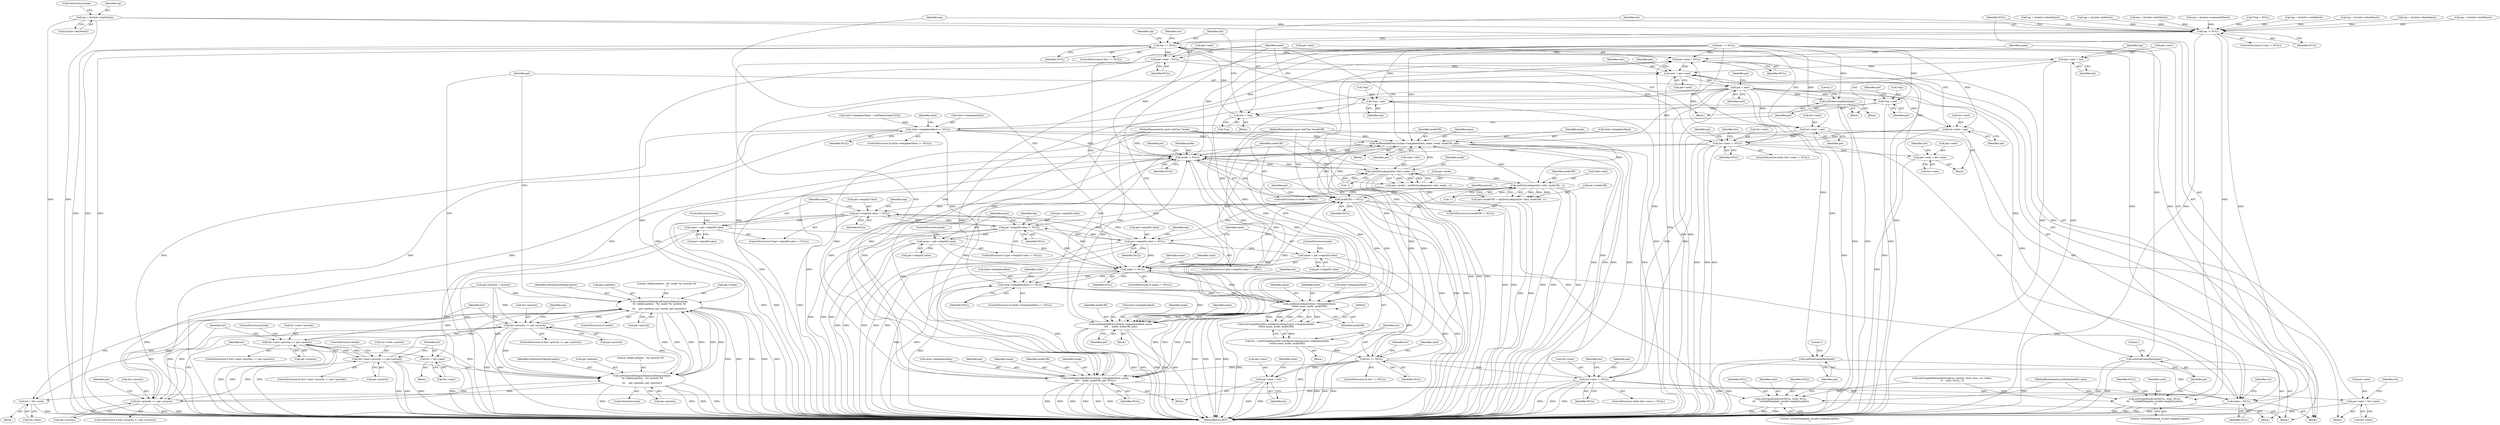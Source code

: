 digraph "0_Chrome_96dbafe288dbe2f0cc45fa3c39daf6d0c37acbab_23@pointer" {
"1000279" [label="(Call,top = &(style->keyMatch))"];
"1000509" [label="(Call,top != NULL)"];
"1000518" [label="(Call,list == NULL)"];
"1000176" [label="(Call,pat->next = NULL)"];
"1000171" [label="(Call,next = pat->next)"];
"1000623" [label="(Call,pat = next)"];
"1000303" [label="(Call,xsltFreeCompMatch(pat))"];
"1000406" [label="(Call,xsltFreeCompMatch(pat))"];
"1000411" [label="(Call,xmlHashAddEntry3(style->templatesHash, name, mode, modeURI, pat))"];
"1000186" [label="(Call,mode != NULL)"];
"1000193" [label="(Call,xmlDictLookup(style->dict, mode, -1))"];
"1000189" [label="(Call,pat->mode = xmlDictLookup(style->dict, mode, -1))"];
"1000601" [label="(Call,xsltGenericDebug(xsltGenericDebugContext,\n\t\t\t \"added pattern : '%s' mode '%s' priority %f\n\",\n\t\t\t     pat->pattern, pat->mode, pat->priority))"];
"1000448" [label="(Call,list->priority <= pat->priority)"];
"1000480" [label="(Call,list->next->priority <= pat->priority)"];
"1000560" [label="(Call,list->next->priority <= pat->priority)"];
"1000614" [label="(Call,xsltGenericDebug(xsltGenericDebugContext,\n\t\t\t \"added pattern : '%s' priority %f\n\",\n\t\t\t     pat->pattern, pat->priority))"];
"1000533" [label="(Call,list->priority <= pat->priority)"];
"1000208" [label="(Call,xmlDictLookup(style->dict, modeURI, -1))"];
"1000201" [label="(Call,modeURI != NULL)"];
"1000235" [label="(Call,pat->steps[0].value != NULL)"];
"1000244" [label="(Call,name = pat->steps[0].value)"];
"1000382" [label="(Call,name != NULL)"];
"1000387" [label="(Call,style->templatesHash == NULL)"];
"1000400" [label="(Call,style->templatesHash == NULL)"];
"1000181" [label="(Call,name = NULL)"];
"1000425" [label="(Call,xmlHashLookup3(style->templatesHash,\n\t\t\t\t\t\t\t name, mode, modeURI))"];
"1000423" [label="(Call,(xsltCompMatchPtr) xmlHashLookup3(style->templatesHash,\n\t\t\t\t\t\t\t name, mode, modeURI))"];
"1000421" [label="(Call,list = (xsltCompMatchPtr) xmlHashLookup3(style->templatesHash,\n\t\t\t\t\t\t\t name, mode, modeURI))"];
"1000433" [label="(Call,list == NULL)"];
"1000456" [label="(Call,pat->next = list)"];
"1000461" [label="(Call,xmlHashUpdateEntry3(style->templatesHash, name,\n\t\t\t\t\t    mode, modeURI, pat, NULL))"];
"1000473" [label="(Call,list->next != NULL)"];
"1000490" [label="(Call,list = list->next)"];
"1000495" [label="(Call,pat->next = list->next)"];
"1000437" [label="(Call,xmlHashAddEntry3(style->templatesHash, name,\n\t\t\t\t     mode, modeURI, pat))"];
"1000310" [label="(Call,pat->steps[0].value != NULL)"];
"1000319" [label="(Call,name = pat->steps[0].value)"];
"1000355" [label="(Call,pat->steps[0].value != NULL)"];
"1000364" [label="(Call,name = pat->steps[0].value)"];
"1000298" [label="(Call,xsltTransformError(NULL, style, NULL,\n\t\t\t     \"xsltAddTemplate: invalid compiled pattern\n\"))"];
"1000204" [label="(Call,pat->modeURI = xmlDictLookup(style->dict, modeURI, -1))"];
"1000502" [label="(Call,list->next = pat)"];
"1000553" [label="(Call,list->next != NULL)"];
"1000570" [label="(Call,list = list->next)"];
"1000575" [label="(Call,pat->next = list->next)"];
"1000522" [label="(Call,*top = pat)"];
"1000513" [label="(Call,list = *top)"];
"1000546" [label="(Call,*top = pat)"];
"1000582" [label="(Call,list->next = pat)"];
"1000594" [label="(Call,xsltFreeCompMatch(pat))"];
"1000526" [label="(Call,pat->next = NULL)"];
"1000541" [label="(Call,pat->next = list)"];
"1000589" [label="(Call,xsltTransformError(NULL, style, NULL,\n\t\t\t     \"xsltAddTemplate: invalid compiled pattern\n\"))"];
"1000457" [label="(Call,pat->next)"];
"1000205" [label="(Call,pat->modeURI)"];
"1000557" [label="(Identifier,NULL)"];
"1000600" [label="(Identifier,mode)"];
"1000148" [label="(Call,xsltCompilePatternInternal(cur->match, style->doc, cur->elem,\n \t\t    style, NULL, 1))"];
"1000592" [label="(Identifier,NULL)"];
"1000570" [label="(Call,list = list->next)"];
"1000217" [label="(Identifier,priority)"];
"1000185" [label="(ControlStructure,if (mode != NULL))"];
"1000429" [label="(Identifier,name)"];
"1000110" [label="(MethodParameterIn,const xmlChar *modeURI)"];
"1000615" [label="(Identifier,xsltGenericDebugContext)"];
"1000499" [label="(Call,list->next)"];
"1000387" [label="(Call,style->templatesHash == NULL)"];
"1000465" [label="(Identifier,name)"];
"1000169" [label="(Identifier,pat)"];
"1000345" [label="(Call,top = &(style->textMatch))"];
"1000320" [label="(Identifier,name)"];
"1000542" [label="(Call,pat->next)"];
"1000395" [label="(Identifier,style)"];
"1000593" [label="(Literal,\"xsltAddTemplate: invalid compiled pattern\n\")"];
"1000422" [label="(Identifier,list)"];
"1000461" [label="(Call,xmlHashUpdateEntry3(style->templatesHash, name,\n\t\t\t\t\t    mode, modeURI, pat, NULL))"];
"1000413" [label="(Identifier,style)"];
"1000307" [label="(Literal,1)"];
"1000543" [label="(Identifier,pat)"];
"1000509" [label="(Call,top != NULL)"];
"1000463" [label="(Identifier,style)"];
"1000521" [label="(Block,)"];
"1000625" [label="(Identifier,next)"];
"1000497" [label="(Identifier,pat)"];
"1000584" [label="(Identifier,list)"];
"1000354" [label="(ControlStructure,if (pat->steps[0].value != NULL))"];
"1000569" [label="(ControlStructure,break;)"];
"1000628" [label="(MethodReturn,RET)"];
"1000219" [label="(Call,pat->priority = priority)"];
"1000595" [label="(Identifier,pat)"];
"1000535" [label="(Identifier,list)"];
"1000186" [label="(Call,mode != NULL)"];
"1000374" [label="(Call,top = &(style->elemMatch))"];
"1000177" [label="(Call,pat->next)"];
"1000410" [label="(Literal,1)"];
"1000281" [label="(Call,&(style->keyMatch))"];
"1000602" [label="(Identifier,xsltGenericDebugContext)"];
"1000425" [label="(Call,xmlHashLookup3(style->templatesHash,\n\t\t\t\t\t\t\t name, mode, modeURI))"];
"1000555" [label="(Identifier,list)"];
"1000204" [label="(Call,pat->modeURI = xmlDictLookup(style->dict, modeURI, -1))"];
"1000404" [label="(Identifier,NULL)"];
"1000478" [label="(Block,)"];
"1000363" [label="(Identifier,NULL)"];
"1000614" [label="(Call,xsltGenericDebug(xsltGenericDebugContext,\n\t\t\t \"added pattern : '%s' priority %f\n\",\n\t\t\t     pat->pattern, pat->priority))"];
"1000329" [label="(Call,top = &(style->piMatch))"];
"1000107" [label="(MethodParameterIn,xsltStylesheetPtr style)"];
"1000572" [label="(Call,list->next)"];
"1000386" [label="(ControlStructure,if (style->templatesHash == NULL))"];
"1000525" [label="(Identifier,pat)"];
"1000392" [label="(Block,)"];
"1000384" [label="(Identifier,NULL)"];
"1000420" [label="(Block,)"];
"1000407" [label="(Identifier,pat)"];
"1000375" [label="(Identifier,top)"];
"1000613" [label="(ControlStructure,else)"];
"1000191" [label="(Identifier,pat)"];
"1000481" [label="(Call,list->next->priority)"];
"1000547" [label="(Call,*top)"];
"1000423" [label="(Call,(xsltCompMatchPtr) xmlHashLookup3(style->templatesHash,\n\t\t\t\t\t\t\t name, mode, modeURI))"];
"1000532" [label="(ControlStructure,if (list->priority <= pat->priority))"];
"1000172" [label="(Identifier,next)"];
"1000300" [label="(Identifier,style)"];
"1000458" [label="(Identifier,pat)"];
"1000571" [label="(Identifier,list)"];
"1000447" [label="(ControlStructure,if (list->priority <= pat->priority))"];
"1000579" [label="(Call,list->next)"];
"1000254" [label="(Call,top = &(style->attrMatch))"];
"1000624" [label="(Identifier,pat)"];
"1000190" [label="(Call,pat->mode)"];
"1000467" [label="(Identifier,modeURI)"];
"1000548" [label="(Identifier,top)"];
"1000512" [label="(Block,)"];
"1000558" [label="(Block,)"];
"1000589" [label="(Call,xsltTransformError(NULL, style, NULL,\n\t\t\t     \"xsltAddTemplate: invalid compiled pattern\n\"))"];
"1000193" [label="(Call,xmlDictLookup(style->dict, mode, -1))"];
"1000401" [label="(Call,style->templatesHash)"];
"1000321" [label="(Call,pat->steps[0].value)"];
"1000523" [label="(Call,*top)"];
"1000176" [label="(Call,pat->next = NULL)"];
"1000182" [label="(Identifier,name)"];
"1000617" [label="(Call,pat->pattern)"];
"1000203" [label="(Identifier,NULL)"];
"1000466" [label="(Identifier,mode)"];
"1000441" [label="(Identifier,name)"];
"1000526" [label="(Call,pat->next = NULL)"];
"1000236" [label="(Call,pat->steps[0].value)"];
"1000496" [label="(Call,pat->next)"];
"1000599" [label="(ControlStructure,if (mode))"];
"1000561" [label="(Call,list->next->priority)"];
"1000527" [label="(Call,pat->next)"];
"1000491" [label="(Identifier,list)"];
"1000432" [label="(ControlStructure,if (list == NULL))"];
"1000551" [label="(Block,)"];
"1000171" [label="(Call,next = pat->next)"];
"1000477" [label="(Identifier,NULL)"];
"1000433" [label="(Call,list == NULL)"];
"1000366" [label="(Call,pat->steps[0].value)"];
"1000510" [label="(Identifier,top)"];
"1000162" [label="(Call,pat == NULL)"];
"1000517" [label="(ControlStructure,if (list == NULL))"];
"1000437" [label="(Call,xmlHashAddEntry3(style->templatesHash, name,\n\t\t\t\t     mode, modeURI, pat))"];
"1000187" [label="(Identifier,mode)"];
"1000560" [label="(Call,list->next->priority <= pat->priority)"];
"1000200" [label="(ControlStructure,if (modeURI != NULL))"];
"1000590" [label="(Identifier,NULL)"];
"1000444" [label="(Identifier,pat)"];
"1000383" [label="(Identifier,name)"];
"1000299" [label="(Identifier,NULL)"];
"1000285" [label="(ControlStructure,break;)"];
"1000337" [label="(Call,top = &(style->commentMatch))"];
"1000566" [label="(Call,pat->priority)"];
"1000462" [label="(Call,style->templatesHash)"];
"1000232" [label="(Block,)"];
"1000382" [label="(Call,name != NULL)"];
"1000255" [label="(Identifier,top)"];
"1000456" [label="(Call,pat->next = list)"];
"1000393" [label="(Call,style->templatesHash = xmlHashCreate(1024))"];
"1000194" [label="(Call,style->dict)"];
"1000431" [label="(Identifier,modeURI)"];
"1000400" [label="(Call,style->templatesHash == NULL)"];
"1000474" [label="(Call,list->next)"];
"1000554" [label="(Call,list->next)"];
"1000417" [label="(Identifier,modeURI)"];
"1000601" [label="(Call,xsltGenericDebug(xsltGenericDebugContext,\n\t\t\t \"added pattern : '%s' mode '%s' priority %f\n\",\n\t\t\t     pat->pattern, pat->mode, pat->priority))"];
"1000430" [label="(Identifier,mode)"];
"1000415" [label="(Identifier,name)"];
"1000502" [label="(Call,list->next = pat)"];
"1000188" [label="(Identifier,NULL)"];
"1000197" [label="(Identifier,mode)"];
"1000479" [label="(ControlStructure,if (list->next->priority <= pat->priority))"];
"1000553" [label="(Call,list->next != NULL)"];
"1000616" [label="(Literal,\"added pattern : '%s' priority %f\n\")"];
"1000280" [label="(Identifier,top)"];
"1000443" [label="(Identifier,modeURI)"];
"1000234" [label="(ControlStructure,if (pat->steps[0].value != NULL))"];
"1000552" [label="(ControlStructure,while (list->next != NULL))"];
"1000533" [label="(Call,list->priority <= pat->priority)"];
"1000577" [label="(Identifier,pat)"];
"1000416" [label="(Identifier,mode)"];
"1000486" [label="(Call,pat->priority)"];
"1000330" [label="(Identifier,top)"];
"1000610" [label="(Call,pat->priority)"];
"1000515" [label="(Call,*top)"];
"1000506" [label="(Identifier,pat)"];
"1000508" [label="(ControlStructure,if (top != NULL))"];
"1000604" [label="(Call,pat->pattern)"];
"1000520" [label="(Identifier,NULL)"];
"1000298" [label="(Call,xsltTransformError(NULL, style, NULL,\n\t\t\t     \"xsltAddTemplate: invalid compiled pattern\n\"))"];
"1000301" [label="(Identifier,NULL)"];
"1000518" [label="(Call,list == NULL)"];
"1000170" [label="(Block,)"];
"1000206" [label="(Identifier,pat)"];
"1000503" [label="(Call,list->next)"];
"1000389" [label="(Identifier,style)"];
"1000583" [label="(Call,list->next)"];
"1000541" [label="(Call,pat->next = list)"];
"1000471" [label="(Block,)"];
"1000209" [label="(Call,style->dict)"];
"1000575" [label="(Call,pat->next = list->next)"];
"1000411" [label="(Call,xmlHashAddEntry3(style->templatesHash, name, mode, modeURI, pat))"];
"1000235" [label="(Call,pat->steps[0].value != NULL)"];
"1000563" [label="(Identifier,list)"];
"1000549" [label="(Identifier,pat)"];
"1000181" [label="(Call,name = NULL)"];
"1000180" [label="(Identifier,NULL)"];
"1000546" [label="(Call,*top = pat)"];
"1000620" [label="(Call,pat->priority)"];
"1000244" [label="(Call,name = pat->steps[0].value)"];
"1000243" [label="(Identifier,NULL)"];
"1000335" [label="(ControlStructure,break;)"];
"1000449" [label="(Call,list->priority)"];
"1000116" [label="(Call,**top = NULL)"];
"1000439" [label="(Identifier,style)"];
"1000436" [label="(Block,)"];
"1000173" [label="(Call,pat->next)"];
"1000356" [label="(Call,pat->steps[0].value)"];
"1000530" [label="(Identifier,NULL)"];
"1000381" [label="(ControlStructure,if (name != NULL))"];
"1000412" [label="(Call,style->templatesHash)"];
"1000455" [label="(Block,)"];
"1000319" [label="(Call,name = pat->steps[0].value)"];
"1000198" [label="(Call,-1)"];
"1000586" [label="(Identifier,pat)"];
"1000495" [label="(Call,pat->next = list->next)"];
"1000623" [label="(Call,pat = next)"];
"1000468" [label="(Identifier,pat)"];
"1000469" [label="(Identifier,NULL)"];
"1000391" [label="(Identifier,NULL)"];
"1000490" [label="(Call,list = list->next)"];
"1000279" [label="(Call,top = &(style->keyMatch))"];
"1000519" [label="(Identifier,list)"];
"1000421" [label="(Call,list = (xsltCompMatchPtr) xmlHashLookup3(style->templatesHash,\n\t\t\t\t\t\t\t name, mode, modeURI))"];
"1000434" [label="(Identifier,list)"];
"1000598" [label="(Literal,1)"];
"1000201" [label="(Call,modeURI != NULL)"];
"1000189" [label="(Call,pat->mode = xmlDictLookup(style->dict, mode, -1))"];
"1000260" [label="(ControlStructure,break;)"];
"1000399" [label="(ControlStructure,if (style->templatesHash == NULL))"];
"1000448" [label="(Call,list->priority <= pat->priority)"];
"1000246" [label="(Call,pat->steps[0].value)"];
"1000438" [label="(Call,style->templatesHash)"];
"1000309" [label="(ControlStructure,if (pat->steps[0].value != NULL))"];
"1000524" [label="(Identifier,top)"];
"1000245" [label="(Identifier,name)"];
"1000450" [label="(Identifier,list)"];
"1000380" [label="(ControlStructure,break;)"];
"1000528" [label="(Identifier,pat)"];
"1000208" [label="(Call,xmlDictLookup(style->dict, modeURI, -1))"];
"1000559" [label="(ControlStructure,if (list->next->priority <= pat->priority))"];
"1000603" [label="(Literal,\"added pattern : '%s' mode '%s' priority %f\n\")"];
"1000318" [label="(Identifier,NULL)"];
"1000109" [label="(MethodParameterIn,const xmlChar *mode)"];
"1000489" [label="(ControlStructure,break;)"];
"1000365" [label="(Identifier,name)"];
"1000426" [label="(Call,style->templatesHash)"];
"1000504" [label="(Identifier,list)"];
"1000302" [label="(Literal,\"xsltAddTemplate: invalid compiled pattern\n\")"];
"1000475" [label="(Identifier,list)"];
"1000271" [label="(Call,top = &(style->rootMatch))"];
"1000364" [label="(Call,name = pat->steps[0].value)"];
"1000588" [label="(Block,)"];
"1000483" [label="(Identifier,list)"];
"1000472" [label="(ControlStructure,while (list->next != NULL))"];
"1000522" [label="(Call,*top = pat)"];
"1000311" [label="(Call,pat->steps[0].value)"];
"1000202" [label="(Identifier,modeURI)"];
"1000355" [label="(Call,pat->steps[0].value != NULL)"];
"1000406" [label="(Call,xsltFreeCompMatch(pat))"];
"1000178" [label="(Identifier,pat)"];
"1000537" [label="(Call,pat->priority)"];
"1000514" [label="(Identifier,list)"];
"1000452" [label="(Call,pat->priority)"];
"1000213" [label="(Call,-1)"];
"1000405" [label="(Block,)"];
"1000607" [label="(Call,pat->mode)"];
"1000545" [label="(Identifier,list)"];
"1000473" [label="(Call,list->next != NULL)"];
"1000435" [label="(Identifier,NULL)"];
"1000594" [label="(Call,xsltFreeCompMatch(pat))"];
"1000388" [label="(Call,style->templatesHash)"];
"1000442" [label="(Identifier,mode)"];
"1000591" [label="(Identifier,style)"];
"1000289" [label="(Call,top = &(style->elemMatch))"];
"1000534" [label="(Call,list->priority)"];
"1000212" [label="(Identifier,modeURI)"];
"1000540" [label="(Block,)"];
"1000460" [label="(Identifier,list)"];
"1000310" [label="(Call,pat->steps[0].value != NULL)"];
"1000492" [label="(Call,list->next)"];
"1000303" [label="(Call,xsltFreeCompMatch(pat))"];
"1000304" [label="(Identifier,pat)"];
"1000480" [label="(Call,list->next->priority <= pat->priority)"];
"1000263" [label="(Call,top = &(style->elemMatch))"];
"1000184" [label="(Identifier,cur)"];
"1000576" [label="(Call,pat->next)"];
"1000511" [label="(Identifier,NULL)"];
"1000183" [label="(Identifier,NULL)"];
"1000513" [label="(Call,list = *top)"];
"1000418" [label="(Identifier,pat)"];
"1000582" [label="(Call,list->next = pat)"];
"1000279" -> "1000232"  [label="AST: "];
"1000279" -> "1000281"  [label="CFG: "];
"1000280" -> "1000279"  [label="AST: "];
"1000281" -> "1000279"  [label="AST: "];
"1000285" -> "1000279"  [label="CFG: "];
"1000279" -> "1000628"  [label="DDG: "];
"1000279" -> "1000628"  [label="DDG: "];
"1000279" -> "1000509"  [label="DDG: "];
"1000509" -> "1000508"  [label="AST: "];
"1000509" -> "1000511"  [label="CFG: "];
"1000510" -> "1000509"  [label="AST: "];
"1000511" -> "1000509"  [label="AST: "];
"1000514" -> "1000509"  [label="CFG: "];
"1000590" -> "1000509"  [label="CFG: "];
"1000509" -> "1000628"  [label="DDG: "];
"1000509" -> "1000628"  [label="DDG: "];
"1000116" -> "1000509"  [label="DDG: "];
"1000374" -> "1000509"  [label="DDG: "];
"1000254" -> "1000509"  [label="DDG: "];
"1000329" -> "1000509"  [label="DDG: "];
"1000289" -> "1000509"  [label="DDG: "];
"1000263" -> "1000509"  [label="DDG: "];
"1000337" -> "1000509"  [label="DDG: "];
"1000345" -> "1000509"  [label="DDG: "];
"1000271" -> "1000509"  [label="DDG: "];
"1000382" -> "1000509"  [label="DDG: "];
"1000509" -> "1000518"  [label="DDG: "];
"1000509" -> "1000589"  [label="DDG: "];
"1000518" -> "1000517"  [label="AST: "];
"1000518" -> "1000520"  [label="CFG: "];
"1000519" -> "1000518"  [label="AST: "];
"1000520" -> "1000518"  [label="AST: "];
"1000524" -> "1000518"  [label="CFG: "];
"1000535" -> "1000518"  [label="CFG: "];
"1000518" -> "1000628"  [label="DDG: "];
"1000518" -> "1000628"  [label="DDG: "];
"1000518" -> "1000628"  [label="DDG: "];
"1000518" -> "1000176"  [label="DDG: "];
"1000518" -> "1000181"  [label="DDG: "];
"1000518" -> "1000186"  [label="DDG: "];
"1000513" -> "1000518"  [label="DDG: "];
"1000518" -> "1000526"  [label="DDG: "];
"1000518" -> "1000541"  [label="DDG: "];
"1000518" -> "1000553"  [label="DDG: "];
"1000176" -> "1000170"  [label="AST: "];
"1000176" -> "1000180"  [label="CFG: "];
"1000177" -> "1000176"  [label="AST: "];
"1000180" -> "1000176"  [label="AST: "];
"1000182" -> "1000176"  [label="CFG: "];
"1000176" -> "1000628"  [label="DDG: "];
"1000176" -> "1000171"  [label="DDG: "];
"1000162" -> "1000176"  [label="DDG: "];
"1000553" -> "1000176"  [label="DDG: "];
"1000400" -> "1000176"  [label="DDG: "];
"1000433" -> "1000176"  [label="DDG: "];
"1000461" -> "1000176"  [label="DDG: "];
"1000473" -> "1000176"  [label="DDG: "];
"1000171" -> "1000170"  [label="AST: "];
"1000171" -> "1000173"  [label="CFG: "];
"1000172" -> "1000171"  [label="AST: "];
"1000173" -> "1000171"  [label="AST: "];
"1000178" -> "1000171"  [label="CFG: "];
"1000171" -> "1000628"  [label="DDG: "];
"1000456" -> "1000171"  [label="DDG: "];
"1000495" -> "1000171"  [label="DDG: "];
"1000541" -> "1000171"  [label="DDG: "];
"1000526" -> "1000171"  [label="DDG: "];
"1000575" -> "1000171"  [label="DDG: "];
"1000171" -> "1000623"  [label="DDG: "];
"1000623" -> "1000170"  [label="AST: "];
"1000623" -> "1000625"  [label="CFG: "];
"1000624" -> "1000623"  [label="AST: "];
"1000625" -> "1000623"  [label="AST: "];
"1000169" -> "1000623"  [label="CFG: "];
"1000623" -> "1000628"  [label="DDG: "];
"1000623" -> "1000628"  [label="DDG: "];
"1000623" -> "1000303"  [label="DDG: "];
"1000623" -> "1000406"  [label="DDG: "];
"1000623" -> "1000411"  [label="DDG: "];
"1000623" -> "1000437"  [label="DDG: "];
"1000623" -> "1000461"  [label="DDG: "];
"1000623" -> "1000502"  [label="DDG: "];
"1000623" -> "1000522"  [label="DDG: "];
"1000623" -> "1000546"  [label="DDG: "];
"1000623" -> "1000582"  [label="DDG: "];
"1000623" -> "1000594"  [label="DDG: "];
"1000303" -> "1000232"  [label="AST: "];
"1000303" -> "1000304"  [label="CFG: "];
"1000304" -> "1000303"  [label="AST: "];
"1000307" -> "1000303"  [label="CFG: "];
"1000303" -> "1000628"  [label="DDG: "];
"1000303" -> "1000628"  [label="DDG: "];
"1000162" -> "1000303"  [label="DDG: "];
"1000406" -> "1000405"  [label="AST: "];
"1000406" -> "1000407"  [label="CFG: "];
"1000407" -> "1000406"  [label="AST: "];
"1000410" -> "1000406"  [label="CFG: "];
"1000406" -> "1000628"  [label="DDG: "];
"1000406" -> "1000628"  [label="DDG: "];
"1000162" -> "1000406"  [label="DDG: "];
"1000411" -> "1000392"  [label="AST: "];
"1000411" -> "1000418"  [label="CFG: "];
"1000412" -> "1000411"  [label="AST: "];
"1000415" -> "1000411"  [label="AST: "];
"1000416" -> "1000411"  [label="AST: "];
"1000417" -> "1000411"  [label="AST: "];
"1000418" -> "1000411"  [label="AST: "];
"1000600" -> "1000411"  [label="CFG: "];
"1000411" -> "1000628"  [label="DDG: "];
"1000411" -> "1000628"  [label="DDG: "];
"1000411" -> "1000628"  [label="DDG: "];
"1000411" -> "1000628"  [label="DDG: "];
"1000411" -> "1000628"  [label="DDG: "];
"1000411" -> "1000186"  [label="DDG: "];
"1000411" -> "1000201"  [label="DDG: "];
"1000411" -> "1000387"  [label="DDG: "];
"1000400" -> "1000411"  [label="DDG: "];
"1000382" -> "1000411"  [label="DDG: "];
"1000186" -> "1000411"  [label="DDG: "];
"1000193" -> "1000411"  [label="DDG: "];
"1000109" -> "1000411"  [label="DDG: "];
"1000208" -> "1000411"  [label="DDG: "];
"1000201" -> "1000411"  [label="DDG: "];
"1000110" -> "1000411"  [label="DDG: "];
"1000162" -> "1000411"  [label="DDG: "];
"1000186" -> "1000185"  [label="AST: "];
"1000186" -> "1000188"  [label="CFG: "];
"1000187" -> "1000186"  [label="AST: "];
"1000188" -> "1000186"  [label="AST: "];
"1000191" -> "1000186"  [label="CFG: "];
"1000202" -> "1000186"  [label="CFG: "];
"1000186" -> "1000628"  [label="DDG: "];
"1000186" -> "1000628"  [label="DDG: "];
"1000437" -> "1000186"  [label="DDG: "];
"1000193" -> "1000186"  [label="DDG: "];
"1000425" -> "1000186"  [label="DDG: "];
"1000461" -> "1000186"  [label="DDG: "];
"1000461" -> "1000186"  [label="DDG: "];
"1000109" -> "1000186"  [label="DDG: "];
"1000162" -> "1000186"  [label="DDG: "];
"1000553" -> "1000186"  [label="DDG: "];
"1000400" -> "1000186"  [label="DDG: "];
"1000433" -> "1000186"  [label="DDG: "];
"1000473" -> "1000186"  [label="DDG: "];
"1000186" -> "1000193"  [label="DDG: "];
"1000186" -> "1000201"  [label="DDG: "];
"1000186" -> "1000425"  [label="DDG: "];
"1000193" -> "1000189"  [label="AST: "];
"1000193" -> "1000198"  [label="CFG: "];
"1000194" -> "1000193"  [label="AST: "];
"1000197" -> "1000193"  [label="AST: "];
"1000198" -> "1000193"  [label="AST: "];
"1000189" -> "1000193"  [label="CFG: "];
"1000193" -> "1000628"  [label="DDG: "];
"1000193" -> "1000628"  [label="DDG: "];
"1000193" -> "1000628"  [label="DDG: "];
"1000193" -> "1000189"  [label="DDG: "];
"1000193" -> "1000189"  [label="DDG: "];
"1000193" -> "1000189"  [label="DDG: "];
"1000208" -> "1000193"  [label="DDG: "];
"1000109" -> "1000193"  [label="DDG: "];
"1000198" -> "1000193"  [label="DDG: "];
"1000193" -> "1000208"  [label="DDG: "];
"1000193" -> "1000425"  [label="DDG: "];
"1000189" -> "1000185"  [label="AST: "];
"1000190" -> "1000189"  [label="AST: "];
"1000202" -> "1000189"  [label="CFG: "];
"1000189" -> "1000628"  [label="DDG: "];
"1000189" -> "1000628"  [label="DDG: "];
"1000189" -> "1000601"  [label="DDG: "];
"1000601" -> "1000599"  [label="AST: "];
"1000601" -> "1000610"  [label="CFG: "];
"1000602" -> "1000601"  [label="AST: "];
"1000603" -> "1000601"  [label="AST: "];
"1000604" -> "1000601"  [label="AST: "];
"1000607" -> "1000601"  [label="AST: "];
"1000610" -> "1000601"  [label="AST: "];
"1000624" -> "1000601"  [label="CFG: "];
"1000601" -> "1000628"  [label="DDG: "];
"1000601" -> "1000628"  [label="DDG: "];
"1000601" -> "1000628"  [label="DDG: "];
"1000601" -> "1000628"  [label="DDG: "];
"1000601" -> "1000628"  [label="DDG: "];
"1000601" -> "1000448"  [label="DDG: "];
"1000601" -> "1000533"  [label="DDG: "];
"1000614" -> "1000601"  [label="DDG: "];
"1000614" -> "1000601"  [label="DDG: "];
"1000614" -> "1000601"  [label="DDG: "];
"1000480" -> "1000601"  [label="DDG: "];
"1000560" -> "1000601"  [label="DDG: "];
"1000448" -> "1000601"  [label="DDG: "];
"1000219" -> "1000601"  [label="DDG: "];
"1000533" -> "1000601"  [label="DDG: "];
"1000601" -> "1000614"  [label="DDG: "];
"1000601" -> "1000614"  [label="DDG: "];
"1000601" -> "1000614"  [label="DDG: "];
"1000448" -> "1000447"  [label="AST: "];
"1000448" -> "1000452"  [label="CFG: "];
"1000449" -> "1000448"  [label="AST: "];
"1000452" -> "1000448"  [label="AST: "];
"1000458" -> "1000448"  [label="CFG: "];
"1000475" -> "1000448"  [label="CFG: "];
"1000448" -> "1000628"  [label="DDG: "];
"1000448" -> "1000628"  [label="DDG: "];
"1000533" -> "1000448"  [label="DDG: "];
"1000219" -> "1000448"  [label="DDG: "];
"1000614" -> "1000448"  [label="DDG: "];
"1000448" -> "1000480"  [label="DDG: "];
"1000448" -> "1000533"  [label="DDG: "];
"1000448" -> "1000614"  [label="DDG: "];
"1000480" -> "1000479"  [label="AST: "];
"1000480" -> "1000486"  [label="CFG: "];
"1000481" -> "1000480"  [label="AST: "];
"1000486" -> "1000480"  [label="AST: "];
"1000489" -> "1000480"  [label="CFG: "];
"1000491" -> "1000480"  [label="CFG: "];
"1000480" -> "1000628"  [label="DDG: "];
"1000480" -> "1000628"  [label="DDG: "];
"1000480" -> "1000628"  [label="DDG: "];
"1000560" -> "1000480"  [label="DDG: "];
"1000480" -> "1000560"  [label="DDG: "];
"1000480" -> "1000614"  [label="DDG: "];
"1000560" -> "1000559"  [label="AST: "];
"1000560" -> "1000566"  [label="CFG: "];
"1000561" -> "1000560"  [label="AST: "];
"1000566" -> "1000560"  [label="AST: "];
"1000569" -> "1000560"  [label="CFG: "];
"1000571" -> "1000560"  [label="CFG: "];
"1000560" -> "1000628"  [label="DDG: "];
"1000560" -> "1000628"  [label="DDG: "];
"1000560" -> "1000628"  [label="DDG: "];
"1000533" -> "1000560"  [label="DDG: "];
"1000560" -> "1000614"  [label="DDG: "];
"1000614" -> "1000613"  [label="AST: "];
"1000614" -> "1000620"  [label="CFG: "];
"1000615" -> "1000614"  [label="AST: "];
"1000616" -> "1000614"  [label="AST: "];
"1000617" -> "1000614"  [label="AST: "];
"1000620" -> "1000614"  [label="AST: "];
"1000624" -> "1000614"  [label="CFG: "];
"1000614" -> "1000628"  [label="DDG: "];
"1000614" -> "1000628"  [label="DDG: "];
"1000614" -> "1000628"  [label="DDG: "];
"1000614" -> "1000628"  [label="DDG: "];
"1000614" -> "1000533"  [label="DDG: "];
"1000219" -> "1000614"  [label="DDG: "];
"1000533" -> "1000614"  [label="DDG: "];
"1000533" -> "1000532"  [label="AST: "];
"1000533" -> "1000537"  [label="CFG: "];
"1000534" -> "1000533"  [label="AST: "];
"1000537" -> "1000533"  [label="AST: "];
"1000543" -> "1000533"  [label="CFG: "];
"1000555" -> "1000533"  [label="CFG: "];
"1000533" -> "1000628"  [label="DDG: "];
"1000533" -> "1000628"  [label="DDG: "];
"1000219" -> "1000533"  [label="DDG: "];
"1000208" -> "1000204"  [label="AST: "];
"1000208" -> "1000213"  [label="CFG: "];
"1000209" -> "1000208"  [label="AST: "];
"1000212" -> "1000208"  [label="AST: "];
"1000213" -> "1000208"  [label="AST: "];
"1000204" -> "1000208"  [label="CFG: "];
"1000208" -> "1000628"  [label="DDG: "];
"1000208" -> "1000628"  [label="DDG: "];
"1000208" -> "1000628"  [label="DDG: "];
"1000208" -> "1000201"  [label="DDG: "];
"1000208" -> "1000204"  [label="DDG: "];
"1000208" -> "1000204"  [label="DDG: "];
"1000208" -> "1000204"  [label="DDG: "];
"1000201" -> "1000208"  [label="DDG: "];
"1000110" -> "1000208"  [label="DDG: "];
"1000213" -> "1000208"  [label="DDG: "];
"1000208" -> "1000425"  [label="DDG: "];
"1000201" -> "1000200"  [label="AST: "];
"1000201" -> "1000203"  [label="CFG: "];
"1000202" -> "1000201"  [label="AST: "];
"1000203" -> "1000201"  [label="AST: "];
"1000206" -> "1000201"  [label="CFG: "];
"1000217" -> "1000201"  [label="CFG: "];
"1000201" -> "1000628"  [label="DDG: "];
"1000201" -> "1000628"  [label="DDG: "];
"1000201" -> "1000628"  [label="DDG: "];
"1000437" -> "1000201"  [label="DDG: "];
"1000461" -> "1000201"  [label="DDG: "];
"1000425" -> "1000201"  [label="DDG: "];
"1000110" -> "1000201"  [label="DDG: "];
"1000201" -> "1000235"  [label="DDG: "];
"1000201" -> "1000298"  [label="DDG: "];
"1000201" -> "1000310"  [label="DDG: "];
"1000201" -> "1000355"  [label="DDG: "];
"1000201" -> "1000382"  [label="DDG: "];
"1000201" -> "1000425"  [label="DDG: "];
"1000235" -> "1000234"  [label="AST: "];
"1000235" -> "1000243"  [label="CFG: "];
"1000236" -> "1000235"  [label="AST: "];
"1000243" -> "1000235"  [label="AST: "];
"1000245" -> "1000235"  [label="CFG: "];
"1000255" -> "1000235"  [label="CFG: "];
"1000235" -> "1000628"  [label="DDG: "];
"1000235" -> "1000628"  [label="DDG: "];
"1000235" -> "1000628"  [label="DDG: "];
"1000355" -> "1000235"  [label="DDG: "];
"1000310" -> "1000235"  [label="DDG: "];
"1000235" -> "1000244"  [label="DDG: "];
"1000235" -> "1000310"  [label="DDG: "];
"1000235" -> "1000355"  [label="DDG: "];
"1000235" -> "1000382"  [label="DDG: "];
"1000244" -> "1000234"  [label="AST: "];
"1000244" -> "1000246"  [label="CFG: "];
"1000245" -> "1000244"  [label="AST: "];
"1000246" -> "1000244"  [label="AST: "];
"1000260" -> "1000244"  [label="CFG: "];
"1000244" -> "1000628"  [label="DDG: "];
"1000244" -> "1000628"  [label="DDG: "];
"1000244" -> "1000382"  [label="DDG: "];
"1000382" -> "1000381"  [label="AST: "];
"1000382" -> "1000384"  [label="CFG: "];
"1000383" -> "1000382"  [label="AST: "];
"1000384" -> "1000382"  [label="AST: "];
"1000389" -> "1000382"  [label="CFG: "];
"1000510" -> "1000382"  [label="CFG: "];
"1000382" -> "1000628"  [label="DDG: "];
"1000382" -> "1000628"  [label="DDG: "];
"1000181" -> "1000382"  [label="DDG: "];
"1000364" -> "1000382"  [label="DDG: "];
"1000319" -> "1000382"  [label="DDG: "];
"1000310" -> "1000382"  [label="DDG: "];
"1000355" -> "1000382"  [label="DDG: "];
"1000382" -> "1000387"  [label="DDG: "];
"1000382" -> "1000425"  [label="DDG: "];
"1000387" -> "1000386"  [label="AST: "];
"1000387" -> "1000391"  [label="CFG: "];
"1000388" -> "1000387"  [label="AST: "];
"1000391" -> "1000387"  [label="AST: "];
"1000395" -> "1000387"  [label="CFG: "];
"1000422" -> "1000387"  [label="CFG: "];
"1000387" -> "1000628"  [label="DDG: "];
"1000437" -> "1000387"  [label="DDG: "];
"1000425" -> "1000387"  [label="DDG: "];
"1000461" -> "1000387"  [label="DDG: "];
"1000387" -> "1000400"  [label="DDG: "];
"1000387" -> "1000425"  [label="DDG: "];
"1000387" -> "1000433"  [label="DDG: "];
"1000400" -> "1000399"  [label="AST: "];
"1000400" -> "1000404"  [label="CFG: "];
"1000401" -> "1000400"  [label="AST: "];
"1000404" -> "1000400"  [label="AST: "];
"1000407" -> "1000400"  [label="CFG: "];
"1000413" -> "1000400"  [label="CFG: "];
"1000400" -> "1000628"  [label="DDG: "];
"1000400" -> "1000628"  [label="DDG: "];
"1000400" -> "1000628"  [label="DDG: "];
"1000400" -> "1000181"  [label="DDG: "];
"1000393" -> "1000400"  [label="DDG: "];
"1000181" -> "1000170"  [label="AST: "];
"1000181" -> "1000183"  [label="CFG: "];
"1000182" -> "1000181"  [label="AST: "];
"1000183" -> "1000181"  [label="AST: "];
"1000184" -> "1000181"  [label="CFG: "];
"1000181" -> "1000628"  [label="DDG: "];
"1000162" -> "1000181"  [label="DDG: "];
"1000553" -> "1000181"  [label="DDG: "];
"1000433" -> "1000181"  [label="DDG: "];
"1000461" -> "1000181"  [label="DDG: "];
"1000473" -> "1000181"  [label="DDG: "];
"1000425" -> "1000423"  [label="AST: "];
"1000425" -> "1000431"  [label="CFG: "];
"1000426" -> "1000425"  [label="AST: "];
"1000429" -> "1000425"  [label="AST: "];
"1000430" -> "1000425"  [label="AST: "];
"1000431" -> "1000425"  [label="AST: "];
"1000423" -> "1000425"  [label="CFG: "];
"1000425" -> "1000628"  [label="DDG: "];
"1000425" -> "1000628"  [label="DDG: "];
"1000425" -> "1000628"  [label="DDG: "];
"1000425" -> "1000628"  [label="DDG: "];
"1000425" -> "1000423"  [label="DDG: "];
"1000425" -> "1000423"  [label="DDG: "];
"1000425" -> "1000423"  [label="DDG: "];
"1000425" -> "1000423"  [label="DDG: "];
"1000109" -> "1000425"  [label="DDG: "];
"1000110" -> "1000425"  [label="DDG: "];
"1000425" -> "1000437"  [label="DDG: "];
"1000425" -> "1000437"  [label="DDG: "];
"1000425" -> "1000437"  [label="DDG: "];
"1000425" -> "1000437"  [label="DDG: "];
"1000425" -> "1000461"  [label="DDG: "];
"1000425" -> "1000461"  [label="DDG: "];
"1000425" -> "1000461"  [label="DDG: "];
"1000425" -> "1000461"  [label="DDG: "];
"1000423" -> "1000421"  [label="AST: "];
"1000424" -> "1000423"  [label="AST: "];
"1000421" -> "1000423"  [label="CFG: "];
"1000423" -> "1000628"  [label="DDG: "];
"1000423" -> "1000421"  [label="DDG: "];
"1000421" -> "1000420"  [label="AST: "];
"1000422" -> "1000421"  [label="AST: "];
"1000434" -> "1000421"  [label="CFG: "];
"1000421" -> "1000628"  [label="DDG: "];
"1000421" -> "1000433"  [label="DDG: "];
"1000433" -> "1000432"  [label="AST: "];
"1000433" -> "1000435"  [label="CFG: "];
"1000434" -> "1000433"  [label="AST: "];
"1000435" -> "1000433"  [label="AST: "];
"1000439" -> "1000433"  [label="CFG: "];
"1000450" -> "1000433"  [label="CFG: "];
"1000433" -> "1000628"  [label="DDG: "];
"1000433" -> "1000628"  [label="DDG: "];
"1000433" -> "1000628"  [label="DDG: "];
"1000433" -> "1000456"  [label="DDG: "];
"1000433" -> "1000461"  [label="DDG: "];
"1000433" -> "1000473"  [label="DDG: "];
"1000456" -> "1000455"  [label="AST: "];
"1000456" -> "1000460"  [label="CFG: "];
"1000457" -> "1000456"  [label="AST: "];
"1000460" -> "1000456"  [label="AST: "];
"1000463" -> "1000456"  [label="CFG: "];
"1000456" -> "1000628"  [label="DDG: "];
"1000456" -> "1000628"  [label="DDG: "];
"1000461" -> "1000455"  [label="AST: "];
"1000461" -> "1000469"  [label="CFG: "];
"1000462" -> "1000461"  [label="AST: "];
"1000465" -> "1000461"  [label="AST: "];
"1000466" -> "1000461"  [label="AST: "];
"1000467" -> "1000461"  [label="AST: "];
"1000468" -> "1000461"  [label="AST: "];
"1000469" -> "1000461"  [label="AST: "];
"1000600" -> "1000461"  [label="CFG: "];
"1000461" -> "1000628"  [label="DDG: "];
"1000461" -> "1000628"  [label="DDG: "];
"1000461" -> "1000628"  [label="DDG: "];
"1000461" -> "1000628"  [label="DDG: "];
"1000461" -> "1000628"  [label="DDG: "];
"1000461" -> "1000628"  [label="DDG: "];
"1000109" -> "1000461"  [label="DDG: "];
"1000110" -> "1000461"  [label="DDG: "];
"1000162" -> "1000461"  [label="DDG: "];
"1000473" -> "1000472"  [label="AST: "];
"1000473" -> "1000477"  [label="CFG: "];
"1000474" -> "1000473"  [label="AST: "];
"1000477" -> "1000473"  [label="AST: "];
"1000483" -> "1000473"  [label="CFG: "];
"1000497" -> "1000473"  [label="CFG: "];
"1000473" -> "1000628"  [label="DDG: "];
"1000473" -> "1000628"  [label="DDG: "];
"1000473" -> "1000628"  [label="DDG: "];
"1000582" -> "1000473"  [label="DDG: "];
"1000502" -> "1000473"  [label="DDG: "];
"1000473" -> "1000490"  [label="DDG: "];
"1000473" -> "1000495"  [label="DDG: "];
"1000490" -> "1000478"  [label="AST: "];
"1000490" -> "1000492"  [label="CFG: "];
"1000491" -> "1000490"  [label="AST: "];
"1000492" -> "1000490"  [label="AST: "];
"1000475" -> "1000490"  [label="CFG: "];
"1000490" -> "1000628"  [label="DDG: "];
"1000495" -> "1000471"  [label="AST: "];
"1000495" -> "1000499"  [label="CFG: "];
"1000496" -> "1000495"  [label="AST: "];
"1000499" -> "1000495"  [label="AST: "];
"1000504" -> "1000495"  [label="CFG: "];
"1000495" -> "1000628"  [label="DDG: "];
"1000437" -> "1000436"  [label="AST: "];
"1000437" -> "1000444"  [label="CFG: "];
"1000438" -> "1000437"  [label="AST: "];
"1000441" -> "1000437"  [label="AST: "];
"1000442" -> "1000437"  [label="AST: "];
"1000443" -> "1000437"  [label="AST: "];
"1000444" -> "1000437"  [label="AST: "];
"1000600" -> "1000437"  [label="CFG: "];
"1000437" -> "1000628"  [label="DDG: "];
"1000437" -> "1000628"  [label="DDG: "];
"1000437" -> "1000628"  [label="DDG: "];
"1000437" -> "1000628"  [label="DDG: "];
"1000437" -> "1000628"  [label="DDG: "];
"1000109" -> "1000437"  [label="DDG: "];
"1000110" -> "1000437"  [label="DDG: "];
"1000162" -> "1000437"  [label="DDG: "];
"1000310" -> "1000309"  [label="AST: "];
"1000310" -> "1000318"  [label="CFG: "];
"1000311" -> "1000310"  [label="AST: "];
"1000318" -> "1000310"  [label="AST: "];
"1000320" -> "1000310"  [label="CFG: "];
"1000330" -> "1000310"  [label="CFG: "];
"1000310" -> "1000628"  [label="DDG: "];
"1000310" -> "1000628"  [label="DDG: "];
"1000310" -> "1000628"  [label="DDG: "];
"1000355" -> "1000310"  [label="DDG: "];
"1000310" -> "1000319"  [label="DDG: "];
"1000310" -> "1000355"  [label="DDG: "];
"1000319" -> "1000309"  [label="AST: "];
"1000319" -> "1000321"  [label="CFG: "];
"1000320" -> "1000319"  [label="AST: "];
"1000321" -> "1000319"  [label="AST: "];
"1000335" -> "1000319"  [label="CFG: "];
"1000319" -> "1000628"  [label="DDG: "];
"1000319" -> "1000628"  [label="DDG: "];
"1000355" -> "1000354"  [label="AST: "];
"1000355" -> "1000363"  [label="CFG: "];
"1000356" -> "1000355"  [label="AST: "];
"1000363" -> "1000355"  [label="AST: "];
"1000365" -> "1000355"  [label="CFG: "];
"1000375" -> "1000355"  [label="CFG: "];
"1000355" -> "1000628"  [label="DDG: "];
"1000355" -> "1000628"  [label="DDG: "];
"1000355" -> "1000628"  [label="DDG: "];
"1000355" -> "1000364"  [label="DDG: "];
"1000364" -> "1000354"  [label="AST: "];
"1000364" -> "1000366"  [label="CFG: "];
"1000365" -> "1000364"  [label="AST: "];
"1000366" -> "1000364"  [label="AST: "];
"1000380" -> "1000364"  [label="CFG: "];
"1000364" -> "1000628"  [label="DDG: "];
"1000364" -> "1000628"  [label="DDG: "];
"1000298" -> "1000232"  [label="AST: "];
"1000298" -> "1000302"  [label="CFG: "];
"1000299" -> "1000298"  [label="AST: "];
"1000300" -> "1000298"  [label="AST: "];
"1000301" -> "1000298"  [label="AST: "];
"1000302" -> "1000298"  [label="AST: "];
"1000304" -> "1000298"  [label="CFG: "];
"1000298" -> "1000628"  [label="DDG: "];
"1000298" -> "1000628"  [label="DDG: "];
"1000298" -> "1000628"  [label="DDG: "];
"1000148" -> "1000298"  [label="DDG: "];
"1000107" -> "1000298"  [label="DDG: "];
"1000204" -> "1000200"  [label="AST: "];
"1000205" -> "1000204"  [label="AST: "];
"1000217" -> "1000204"  [label="CFG: "];
"1000204" -> "1000628"  [label="DDG: "];
"1000204" -> "1000628"  [label="DDG: "];
"1000502" -> "1000471"  [label="AST: "];
"1000502" -> "1000506"  [label="CFG: "];
"1000503" -> "1000502"  [label="AST: "];
"1000506" -> "1000502"  [label="AST: "];
"1000600" -> "1000502"  [label="CFG: "];
"1000502" -> "1000628"  [label="DDG: "];
"1000162" -> "1000502"  [label="DDG: "];
"1000502" -> "1000553"  [label="DDG: "];
"1000553" -> "1000552"  [label="AST: "];
"1000553" -> "1000557"  [label="CFG: "];
"1000554" -> "1000553"  [label="AST: "];
"1000557" -> "1000553"  [label="AST: "];
"1000563" -> "1000553"  [label="CFG: "];
"1000577" -> "1000553"  [label="CFG: "];
"1000553" -> "1000628"  [label="DDG: "];
"1000553" -> "1000628"  [label="DDG: "];
"1000553" -> "1000628"  [label="DDG: "];
"1000582" -> "1000553"  [label="DDG: "];
"1000553" -> "1000570"  [label="DDG: "];
"1000553" -> "1000575"  [label="DDG: "];
"1000570" -> "1000558"  [label="AST: "];
"1000570" -> "1000572"  [label="CFG: "];
"1000571" -> "1000570"  [label="AST: "];
"1000572" -> "1000570"  [label="AST: "];
"1000555" -> "1000570"  [label="CFG: "];
"1000570" -> "1000628"  [label="DDG: "];
"1000575" -> "1000551"  [label="AST: "];
"1000575" -> "1000579"  [label="CFG: "];
"1000576" -> "1000575"  [label="AST: "];
"1000579" -> "1000575"  [label="AST: "];
"1000584" -> "1000575"  [label="CFG: "];
"1000575" -> "1000628"  [label="DDG: "];
"1000522" -> "1000521"  [label="AST: "];
"1000522" -> "1000525"  [label="CFG: "];
"1000523" -> "1000522"  [label="AST: "];
"1000525" -> "1000522"  [label="AST: "];
"1000528" -> "1000522"  [label="CFG: "];
"1000522" -> "1000628"  [label="DDG: "];
"1000522" -> "1000513"  [label="DDG: "];
"1000162" -> "1000522"  [label="DDG: "];
"1000513" -> "1000512"  [label="AST: "];
"1000513" -> "1000515"  [label="CFG: "];
"1000514" -> "1000513"  [label="AST: "];
"1000515" -> "1000513"  [label="AST: "];
"1000519" -> "1000513"  [label="CFG: "];
"1000513" -> "1000628"  [label="DDG: "];
"1000546" -> "1000513"  [label="DDG: "];
"1000546" -> "1000540"  [label="AST: "];
"1000546" -> "1000549"  [label="CFG: "];
"1000547" -> "1000546"  [label="AST: "];
"1000549" -> "1000546"  [label="AST: "];
"1000600" -> "1000546"  [label="CFG: "];
"1000546" -> "1000628"  [label="DDG: "];
"1000162" -> "1000546"  [label="DDG: "];
"1000582" -> "1000551"  [label="AST: "];
"1000582" -> "1000586"  [label="CFG: "];
"1000583" -> "1000582"  [label="AST: "];
"1000586" -> "1000582"  [label="AST: "];
"1000600" -> "1000582"  [label="CFG: "];
"1000582" -> "1000628"  [label="DDG: "];
"1000162" -> "1000582"  [label="DDG: "];
"1000594" -> "1000588"  [label="AST: "];
"1000594" -> "1000595"  [label="CFG: "];
"1000595" -> "1000594"  [label="AST: "];
"1000598" -> "1000594"  [label="CFG: "];
"1000594" -> "1000628"  [label="DDG: "];
"1000594" -> "1000628"  [label="DDG: "];
"1000162" -> "1000594"  [label="DDG: "];
"1000526" -> "1000521"  [label="AST: "];
"1000526" -> "1000530"  [label="CFG: "];
"1000527" -> "1000526"  [label="AST: "];
"1000530" -> "1000526"  [label="AST: "];
"1000600" -> "1000526"  [label="CFG: "];
"1000526" -> "1000628"  [label="DDG: "];
"1000526" -> "1000628"  [label="DDG: "];
"1000541" -> "1000540"  [label="AST: "];
"1000541" -> "1000545"  [label="CFG: "];
"1000542" -> "1000541"  [label="AST: "];
"1000545" -> "1000541"  [label="AST: "];
"1000548" -> "1000541"  [label="CFG: "];
"1000541" -> "1000628"  [label="DDG: "];
"1000541" -> "1000628"  [label="DDG: "];
"1000589" -> "1000588"  [label="AST: "];
"1000589" -> "1000593"  [label="CFG: "];
"1000590" -> "1000589"  [label="AST: "];
"1000591" -> "1000589"  [label="AST: "];
"1000592" -> "1000589"  [label="AST: "];
"1000593" -> "1000589"  [label="AST: "];
"1000595" -> "1000589"  [label="CFG: "];
"1000589" -> "1000628"  [label="DDG: "];
"1000589" -> "1000628"  [label="DDG: "];
"1000589" -> "1000628"  [label="DDG: "];
"1000148" -> "1000589"  [label="DDG: "];
"1000107" -> "1000589"  [label="DDG: "];
}
